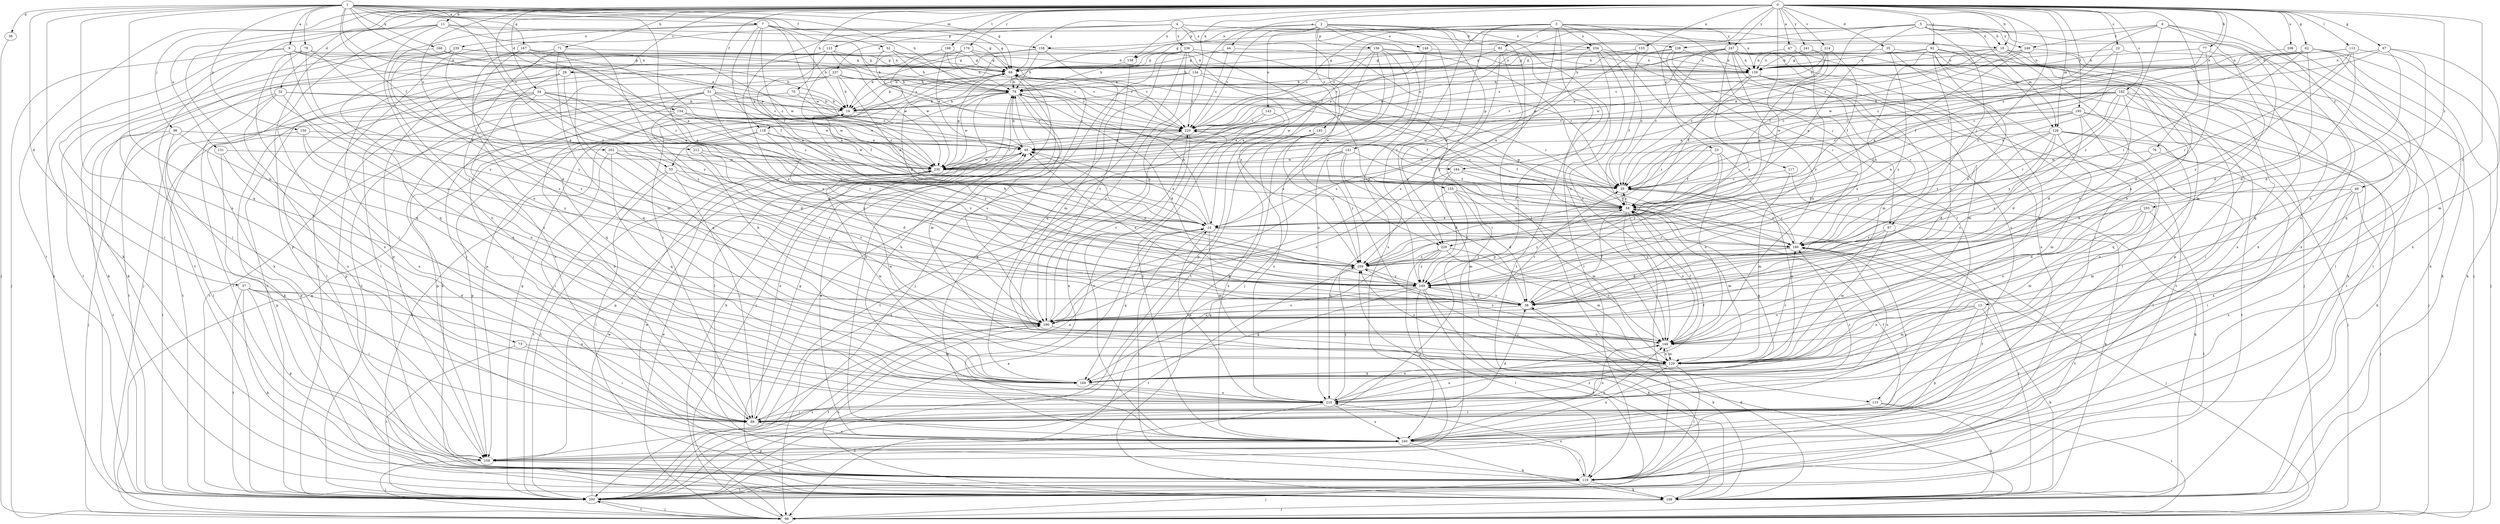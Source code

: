 strict digraph  {
0;
1;
2;
3;
4;
5;
6;
7;
9;
10;
11;
12;
18;
19;
22;
23;
28;
29;
32;
34;
35;
36;
37;
38;
44;
47;
48;
49;
51;
52;
55;
58;
62;
67;
68;
70;
71;
73;
76;
77;
78;
79;
82;
88;
92;
96;
97;
98;
108;
113;
115;
117;
118;
119;
123;
128;
129;
131;
133;
134;
138;
139;
141;
143;
145;
148;
149;
150;
154;
155;
156;
158;
159;
167;
168;
169;
176;
180;
182;
184;
190;
195;
198;
200;
202;
208;
210;
212;
214;
220;
229;
230;
234;
236;
237;
238;
239;
240;
241;
247;
248;
249;
255;
259;
0 -> 11  [label=b];
0 -> 12  [label=b];
0 -> 18  [label=b];
0 -> 22  [label=c];
0 -> 23  [label=c];
0 -> 28  [label=c];
0 -> 29  [label=c];
0 -> 32  [label=d];
0 -> 34  [label=d];
0 -> 35  [label=d];
0 -> 44  [label=e];
0 -> 47  [label=e];
0 -> 49  [label=f];
0 -> 51  [label=f];
0 -> 62  [label=g];
0 -> 67  [label=g];
0 -> 68  [label=g];
0 -> 70  [label=h];
0 -> 71  [label=h];
0 -> 73  [label=h];
0 -> 76  [label=h];
0 -> 77  [label=h];
0 -> 92  [label=j];
0 -> 96  [label=j];
0 -> 113  [label=l];
0 -> 123  [label=m];
0 -> 128  [label=m];
0 -> 131  [label=n];
0 -> 133  [label=n];
0 -> 134  [label=n];
0 -> 176  [label=r];
0 -> 182  [label=s];
0 -> 184  [label=s];
0 -> 195  [label=t];
0 -> 198  [label=t];
0 -> 200  [label=t];
0 -> 202  [label=u];
0 -> 208  [label=u];
0 -> 212  [label=v];
0 -> 214  [label=v];
0 -> 229  [label=w];
0 -> 241  [label=y];
0 -> 247  [label=y];
0 -> 255  [label=z];
0 -> 259  [label=z];
1 -> 7  [label=a];
1 -> 9  [label=a];
1 -> 10  [label=a];
1 -> 36  [label=d];
1 -> 37  [label=d];
1 -> 48  [label=e];
1 -> 52  [label=f];
1 -> 55  [label=f];
1 -> 68  [label=g];
1 -> 78  [label=h];
1 -> 79  [label=i];
1 -> 108  [label=k];
1 -> 150  [label=p];
1 -> 154  [label=p];
1 -> 167  [label=q];
1 -> 168  [label=q];
1 -> 169  [label=q];
1 -> 180  [label=r];
1 -> 184  [label=s];
1 -> 210  [label=u];
1 -> 259  [label=z];
2 -> 115  [label=l];
2 -> 138  [label=n];
2 -> 141  [label=o];
2 -> 143  [label=o];
2 -> 145  [label=o];
2 -> 148  [label=o];
2 -> 149  [label=o];
2 -> 155  [label=p];
2 -> 156  [label=p];
2 -> 158  [label=p];
2 -> 190  [label=s];
2 -> 220  [label=v];
2 -> 229  [label=w];
2 -> 234  [label=x];
3 -> 82  [label=i];
3 -> 88  [label=i];
3 -> 97  [label=j];
3 -> 115  [label=l];
3 -> 117  [label=l];
3 -> 118  [label=l];
3 -> 200  [label=t];
3 -> 220  [label=v];
3 -> 229  [label=w];
3 -> 234  [label=x];
3 -> 247  [label=y];
3 -> 259  [label=z];
4 -> 128  [label=m];
4 -> 138  [label=n];
4 -> 139  [label=n];
4 -> 190  [label=s];
4 -> 200  [label=t];
4 -> 229  [label=w];
4 -> 236  [label=x];
4 -> 237  [label=x];
4 -> 238  [label=x];
5 -> 10  [label=a];
5 -> 18  [label=b];
5 -> 55  [label=f];
5 -> 58  [label=f];
5 -> 68  [label=g];
5 -> 97  [label=j];
5 -> 98  [label=j];
5 -> 128  [label=m];
5 -> 129  [label=m];
5 -> 220  [label=v];
5 -> 230  [label=w];
5 -> 248  [label=y];
6 -> 29  [label=c];
6 -> 108  [label=k];
6 -> 149  [label=o];
6 -> 210  [label=u];
6 -> 238  [label=x];
6 -> 248  [label=y];
6 -> 259  [label=z];
7 -> 18  [label=b];
7 -> 19  [label=b];
7 -> 29  [label=c];
7 -> 58  [label=f];
7 -> 68  [label=g];
7 -> 118  [label=l];
7 -> 190  [label=s];
7 -> 230  [label=w];
7 -> 239  [label=x];
9 -> 10  [label=a];
9 -> 48  [label=e];
9 -> 68  [label=g];
9 -> 98  [label=j];
9 -> 200  [label=t];
9 -> 249  [label=y];
10 -> 48  [label=e];
10 -> 78  [label=h];
10 -> 119  [label=l];
10 -> 129  [label=m];
10 -> 169  [label=q];
10 -> 180  [label=r];
11 -> 68  [label=g];
11 -> 108  [label=k];
11 -> 158  [label=p];
11 -> 159  [label=p];
11 -> 190  [label=s];
11 -> 200  [label=t];
11 -> 210  [label=u];
12 -> 108  [label=k];
12 -> 129  [label=m];
12 -> 149  [label=o];
12 -> 159  [label=p];
12 -> 190  [label=s];
18 -> 48  [label=e];
18 -> 68  [label=g];
18 -> 119  [label=l];
18 -> 149  [label=o];
18 -> 220  [label=v];
18 -> 240  [label=x];
19 -> 78  [label=h];
19 -> 159  [label=p];
19 -> 220  [label=v];
22 -> 10  [label=a];
22 -> 58  [label=f];
22 -> 119  [label=l];
22 -> 139  [label=n];
23 -> 58  [label=f];
23 -> 149  [label=o];
23 -> 210  [label=u];
23 -> 230  [label=w];
23 -> 249  [label=y];
28 -> 78  [label=h];
28 -> 119  [label=l];
28 -> 169  [label=q];
28 -> 200  [label=t];
28 -> 240  [label=x];
29 -> 58  [label=f];
29 -> 108  [label=k];
29 -> 180  [label=r];
32 -> 19  [label=b];
32 -> 119  [label=l];
32 -> 169  [label=q];
32 -> 200  [label=t];
32 -> 220  [label=v];
32 -> 240  [label=x];
34 -> 19  [label=b];
34 -> 38  [label=d];
34 -> 108  [label=k];
34 -> 159  [label=p];
34 -> 169  [label=q];
34 -> 200  [label=t];
34 -> 230  [label=w];
34 -> 249  [label=y];
35 -> 68  [label=g];
35 -> 88  [label=i];
35 -> 108  [label=k];
35 -> 249  [label=y];
36 -> 98  [label=j];
37 -> 38  [label=d];
37 -> 88  [label=i];
37 -> 108  [label=k];
37 -> 159  [label=p];
37 -> 200  [label=t];
37 -> 210  [label=u];
38 -> 48  [label=e];
38 -> 58  [label=f];
38 -> 108  [label=k];
38 -> 190  [label=s];
38 -> 249  [label=y];
44 -> 29  [label=c];
44 -> 68  [label=g];
44 -> 220  [label=v];
47 -> 139  [label=n];
47 -> 169  [label=q];
47 -> 249  [label=y];
48 -> 78  [label=h];
48 -> 159  [label=p];
48 -> 230  [label=w];
49 -> 58  [label=f];
49 -> 88  [label=i];
49 -> 98  [label=j];
49 -> 129  [label=m];
49 -> 240  [label=x];
51 -> 19  [label=b];
51 -> 58  [label=f];
51 -> 88  [label=i];
51 -> 200  [label=t];
51 -> 220  [label=v];
51 -> 230  [label=w];
51 -> 249  [label=y];
51 -> 259  [label=z];
52 -> 29  [label=c];
52 -> 78  [label=h];
52 -> 108  [label=k];
52 -> 139  [label=n];
52 -> 220  [label=v];
55 -> 29  [label=c];
55 -> 88  [label=i];
55 -> 119  [label=l];
55 -> 200  [label=t];
55 -> 259  [label=z];
58 -> 10  [label=a];
58 -> 29  [label=c];
58 -> 119  [label=l];
58 -> 129  [label=m];
58 -> 149  [label=o];
58 -> 169  [label=q];
58 -> 249  [label=y];
62 -> 29  [label=c];
62 -> 38  [label=d];
62 -> 98  [label=j];
62 -> 139  [label=n];
62 -> 169  [label=q];
62 -> 180  [label=r];
62 -> 230  [label=w];
62 -> 240  [label=x];
67 -> 38  [label=d];
67 -> 48  [label=e];
67 -> 129  [label=m];
67 -> 139  [label=n];
67 -> 149  [label=o];
68 -> 78  [label=h];
68 -> 159  [label=p];
68 -> 180  [label=r];
68 -> 240  [label=x];
70 -> 19  [label=b];
70 -> 29  [label=c];
70 -> 88  [label=i];
71 -> 98  [label=j];
71 -> 129  [label=m];
71 -> 139  [label=n];
71 -> 169  [label=q];
71 -> 210  [label=u];
73 -> 88  [label=i];
73 -> 129  [label=m];
73 -> 200  [label=t];
76 -> 230  [label=w];
76 -> 240  [label=x];
76 -> 259  [label=z];
77 -> 29  [label=c];
77 -> 38  [label=d];
77 -> 139  [label=n];
77 -> 169  [label=q];
78 -> 19  [label=b];
78 -> 29  [label=c];
78 -> 38  [label=d];
78 -> 58  [label=f];
78 -> 98  [label=j];
78 -> 119  [label=l];
78 -> 129  [label=m];
78 -> 190  [label=s];
78 -> 230  [label=w];
79 -> 38  [label=d];
79 -> 88  [label=i];
79 -> 139  [label=n];
79 -> 169  [label=q];
79 -> 190  [label=s];
79 -> 249  [label=y];
82 -> 68  [label=g];
82 -> 119  [label=l];
82 -> 190  [label=s];
82 -> 220  [label=v];
82 -> 249  [label=y];
88 -> 10  [label=a];
88 -> 19  [label=b];
88 -> 38  [label=d];
88 -> 48  [label=e];
88 -> 149  [label=o];
88 -> 180  [label=r];
88 -> 240  [label=x];
92 -> 38  [label=d];
92 -> 78  [label=h];
92 -> 88  [label=i];
92 -> 139  [label=n];
92 -> 159  [label=p];
92 -> 190  [label=s];
92 -> 240  [label=x];
92 -> 259  [label=z];
96 -> 48  [label=e];
96 -> 98  [label=j];
96 -> 159  [label=p];
96 -> 200  [label=t];
96 -> 210  [label=u];
97 -> 129  [label=m];
97 -> 180  [label=r];
97 -> 200  [label=t];
97 -> 249  [label=y];
98 -> 48  [label=e];
98 -> 68  [label=g];
98 -> 78  [label=h];
98 -> 200  [label=t];
108 -> 38  [label=d];
108 -> 68  [label=g];
108 -> 98  [label=j];
108 -> 180  [label=r];
108 -> 190  [label=s];
108 -> 259  [label=z];
113 -> 29  [label=c];
113 -> 38  [label=d];
113 -> 108  [label=k];
113 -> 139  [label=n];
113 -> 180  [label=r];
113 -> 249  [label=y];
115 -> 88  [label=i];
115 -> 98  [label=j];
115 -> 108  [label=k];
117 -> 29  [label=c];
117 -> 108  [label=k];
117 -> 129  [label=m];
118 -> 48  [label=e];
118 -> 108  [label=k];
118 -> 159  [label=p];
118 -> 230  [label=w];
118 -> 249  [label=y];
118 -> 259  [label=z];
119 -> 58  [label=f];
119 -> 98  [label=j];
119 -> 108  [label=k];
119 -> 200  [label=t];
119 -> 210  [label=u];
119 -> 230  [label=w];
123 -> 10  [label=a];
123 -> 68  [label=g];
123 -> 88  [label=i];
123 -> 220  [label=v];
123 -> 230  [label=w];
123 -> 240  [label=x];
128 -> 38  [label=d];
128 -> 48  [label=e];
128 -> 98  [label=j];
128 -> 119  [label=l];
128 -> 129  [label=m];
128 -> 180  [label=r];
128 -> 190  [label=s];
128 -> 200  [label=t];
128 -> 259  [label=z];
129 -> 119  [label=l];
129 -> 149  [label=o];
129 -> 169  [label=q];
129 -> 180  [label=r];
129 -> 210  [label=u];
129 -> 230  [label=w];
129 -> 240  [label=x];
129 -> 259  [label=z];
131 -> 88  [label=i];
131 -> 159  [label=p];
131 -> 230  [label=w];
133 -> 10  [label=a];
133 -> 68  [label=g];
133 -> 190  [label=s];
134 -> 19  [label=b];
134 -> 78  [label=h];
134 -> 149  [label=o];
134 -> 220  [label=v];
134 -> 249  [label=y];
138 -> 78  [label=h];
138 -> 190  [label=s];
139 -> 58  [label=f];
139 -> 78  [label=h];
139 -> 129  [label=m];
139 -> 180  [label=r];
139 -> 200  [label=t];
139 -> 259  [label=z];
141 -> 10  [label=a];
141 -> 38  [label=d];
141 -> 58  [label=f];
141 -> 98  [label=j];
141 -> 230  [label=w];
141 -> 259  [label=z];
143 -> 200  [label=t];
143 -> 220  [label=v];
143 -> 240  [label=x];
145 -> 48  [label=e];
145 -> 210  [label=u];
145 -> 240  [label=x];
145 -> 259  [label=z];
148 -> 48  [label=e];
148 -> 139  [label=n];
148 -> 240  [label=x];
149 -> 19  [label=b];
149 -> 58  [label=f];
149 -> 129  [label=m];
149 -> 210  [label=u];
149 -> 259  [label=z];
150 -> 48  [label=e];
150 -> 149  [label=o];
150 -> 200  [label=t];
150 -> 249  [label=y];
154 -> 29  [label=c];
154 -> 38  [label=d];
154 -> 48  [label=e];
154 -> 119  [label=l];
154 -> 220  [label=v];
155 -> 38  [label=d];
155 -> 58  [label=f];
155 -> 129  [label=m];
155 -> 210  [label=u];
155 -> 249  [label=y];
156 -> 19  [label=b];
156 -> 29  [label=c];
156 -> 98  [label=j];
156 -> 108  [label=k];
156 -> 139  [label=n];
156 -> 159  [label=p];
156 -> 200  [label=t];
156 -> 210  [label=u];
158 -> 19  [label=b];
158 -> 78  [label=h];
158 -> 88  [label=i];
158 -> 129  [label=m];
158 -> 139  [label=n];
159 -> 98  [label=j];
159 -> 119  [label=l];
167 -> 10  [label=a];
167 -> 58  [label=f];
167 -> 68  [label=g];
167 -> 149  [label=o];
167 -> 169  [label=q];
167 -> 190  [label=s];
167 -> 230  [label=w];
168 -> 19  [label=b];
168 -> 68  [label=g];
168 -> 200  [label=t];
169 -> 210  [label=u];
169 -> 230  [label=w];
176 -> 10  [label=a];
176 -> 68  [label=g];
176 -> 78  [label=h];
176 -> 119  [label=l];
176 -> 139  [label=n];
176 -> 159  [label=p];
176 -> 220  [label=v];
180 -> 29  [label=c];
180 -> 38  [label=d];
180 -> 68  [label=g];
180 -> 98  [label=j];
180 -> 210  [label=u];
180 -> 259  [label=z];
182 -> 19  [label=b];
182 -> 29  [label=c];
182 -> 38  [label=d];
182 -> 88  [label=i];
182 -> 98  [label=j];
182 -> 119  [label=l];
182 -> 180  [label=r];
182 -> 220  [label=v];
182 -> 230  [label=w];
182 -> 249  [label=y];
184 -> 29  [label=c];
184 -> 58  [label=f];
184 -> 129  [label=m];
184 -> 190  [label=s];
190 -> 29  [label=c];
190 -> 149  [label=o];
190 -> 200  [label=t];
190 -> 220  [label=v];
195 -> 10  [label=a];
195 -> 38  [label=d];
195 -> 48  [label=e];
195 -> 58  [label=f];
195 -> 108  [label=k];
195 -> 169  [label=q];
195 -> 210  [label=u];
195 -> 220  [label=v];
198 -> 48  [label=e];
198 -> 68  [label=g];
198 -> 220  [label=v];
198 -> 230  [label=w];
200 -> 10  [label=a];
200 -> 68  [label=g];
200 -> 98  [label=j];
200 -> 190  [label=s];
200 -> 230  [label=w];
202 -> 88  [label=i];
202 -> 169  [label=q];
202 -> 190  [label=s];
202 -> 230  [label=w];
202 -> 259  [label=z];
208 -> 108  [label=k];
208 -> 139  [label=n];
210 -> 10  [label=a];
210 -> 58  [label=f];
210 -> 78  [label=h];
210 -> 88  [label=i];
210 -> 180  [label=r];
210 -> 200  [label=t];
210 -> 240  [label=x];
210 -> 259  [label=z];
212 -> 38  [label=d];
212 -> 190  [label=s];
212 -> 230  [label=w];
214 -> 29  [label=c];
214 -> 58  [label=f];
214 -> 78  [label=h];
214 -> 139  [label=n];
214 -> 230  [label=w];
220 -> 48  [label=e];
220 -> 58  [label=f];
220 -> 200  [label=t];
220 -> 240  [label=x];
229 -> 129  [label=m];
229 -> 149  [label=o];
229 -> 159  [label=p];
229 -> 169  [label=q];
229 -> 249  [label=y];
229 -> 259  [label=z];
230 -> 29  [label=c];
230 -> 68  [label=g];
230 -> 200  [label=t];
230 -> 220  [label=v];
234 -> 29  [label=c];
234 -> 68  [label=g];
234 -> 139  [label=n];
234 -> 149  [label=o];
234 -> 159  [label=p];
234 -> 190  [label=s];
236 -> 10  [label=a];
236 -> 68  [label=g];
236 -> 88  [label=i];
236 -> 98  [label=j];
236 -> 149  [label=o];
236 -> 169  [label=q];
236 -> 180  [label=r];
236 -> 259  [label=z];
237 -> 10  [label=a];
237 -> 19  [label=b];
237 -> 78  [label=h];
237 -> 108  [label=k];
237 -> 200  [label=t];
237 -> 220  [label=v];
238 -> 19  [label=b];
238 -> 58  [label=f];
238 -> 139  [label=n];
238 -> 180  [label=r];
238 -> 210  [label=u];
239 -> 68  [label=g];
239 -> 78  [label=h];
239 -> 88  [label=i];
239 -> 108  [label=k];
239 -> 190  [label=s];
239 -> 249  [label=y];
240 -> 48  [label=e];
240 -> 58  [label=f];
240 -> 68  [label=g];
240 -> 108  [label=k];
240 -> 119  [label=l];
240 -> 149  [label=o];
240 -> 159  [label=p];
240 -> 220  [label=v];
241 -> 10  [label=a];
241 -> 78  [label=h];
241 -> 139  [label=n];
241 -> 149  [label=o];
247 -> 29  [label=c];
247 -> 68  [label=g];
247 -> 98  [label=j];
247 -> 119  [label=l];
247 -> 129  [label=m];
247 -> 139  [label=n];
247 -> 149  [label=o];
247 -> 220  [label=v];
247 -> 230  [label=w];
247 -> 240  [label=x];
247 -> 249  [label=y];
248 -> 10  [label=a];
248 -> 29  [label=c];
248 -> 139  [label=n];
248 -> 190  [label=s];
248 -> 240  [label=x];
249 -> 38  [label=d];
249 -> 48  [label=e];
249 -> 108  [label=k];
249 -> 119  [label=l];
249 -> 169  [label=q];
249 -> 190  [label=s];
249 -> 200  [label=t];
255 -> 10  [label=a];
255 -> 38  [label=d];
255 -> 129  [label=m];
255 -> 149  [label=o];
255 -> 200  [label=t];
259 -> 19  [label=b];
259 -> 68  [label=g];
259 -> 200  [label=t];
259 -> 249  [label=y];
}
